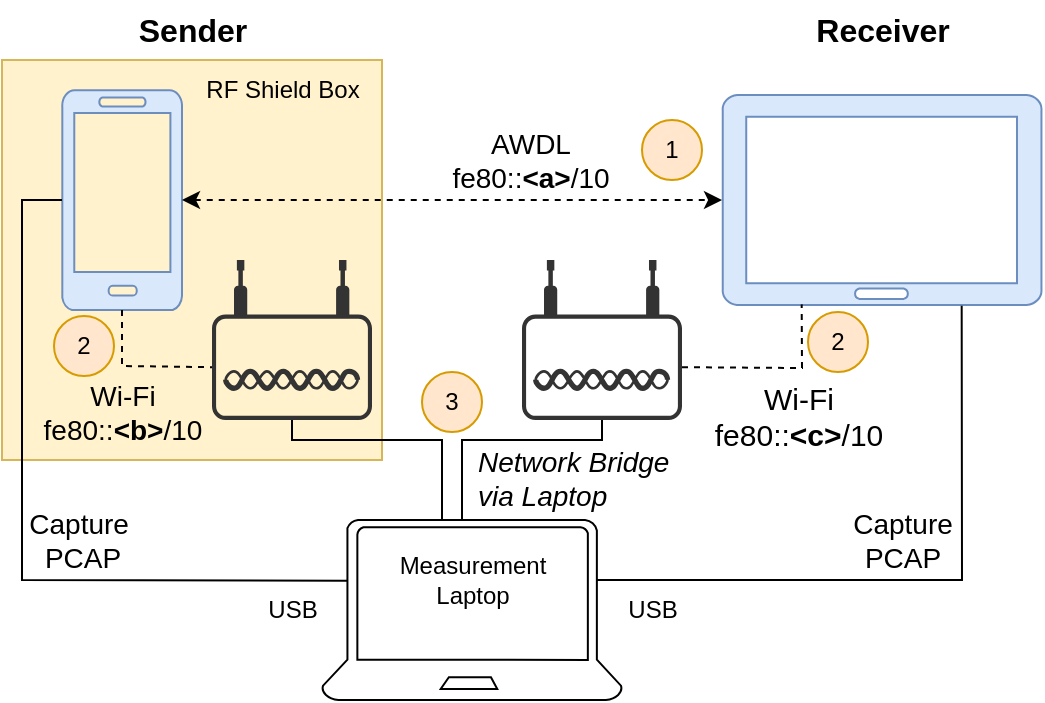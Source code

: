 <mxfile version="24.4.8" type="device">
  <diagram name="Page-1" id="tMPGpnKy-ZowUA-VL0b9">
    <mxGraphModel dx="677" dy="897" grid="1" gridSize="10" guides="1" tooltips="1" connect="1" arrows="1" fold="1" page="1" pageScale="1" pageWidth="850" pageHeight="1100" math="0" shadow="0">
      <root>
        <mxCell id="0" />
        <mxCell id="1" parent="0" />
        <mxCell id="voaq_ugr3uCPQvjhjeNq-1" value="" style="rounded=0;whiteSpace=wrap;html=1;fillColor=#fff2cc;strokeColor=#d6b656;" parent="1" vertex="1">
          <mxGeometry x="40" y="40" width="190" height="200" as="geometry" />
        </mxCell>
        <mxCell id="GLRb8waI0ZLwu5YfJsHA-3" value="" style="verticalLabelPosition=bottom;html=1;verticalAlign=top;align=center;shape=mxgraph.azure.mobile;pointerEvents=1;fillColor=#dae8fc;strokeColor=#6c8ebf;" parent="1" vertex="1">
          <mxGeometry x="70" y="55" width="60" height="110" as="geometry" />
        </mxCell>
        <mxCell id="GLRb8waI0ZLwu5YfJsHA-5" value="" style="verticalLabelPosition=bottom;html=1;verticalAlign=top;align=center;shape=mxgraph.azure.tablet;pointerEvents=1;fillColor=#dae8fc;strokeColor=#6c8ebf;" parent="1" vertex="1">
          <mxGeometry x="400" y="57.5" width="160" height="105" as="geometry" />
        </mxCell>
        <mxCell id="voaq_ugr3uCPQvjhjeNq-2" value="RF Shield Box" style="text;html=1;align=center;verticalAlign=middle;resizable=0;points=[];autosize=1;strokeColor=none;fillColor=none;" parent="1" vertex="1">
          <mxGeometry x="130" y="40" width="100" height="30" as="geometry" />
        </mxCell>
        <mxCell id="voaq_ugr3uCPQvjhjeNq-3" value="AWDL&lt;br&gt;&lt;div style=&quot;font-size: 14px;&quot;&gt;fe80::&lt;b&gt;&amp;lt;a&amp;gt;&lt;/b&gt;/10&lt;br style=&quot;font-size: 14px;&quot;&gt;&lt;/div&gt;" style="endArrow=classic;dashed=1;html=1;strokeWidth=1;rounded=0;exitX=1;exitY=0.5;exitDx=0;exitDy=0;exitPerimeter=0;entryX=0;entryY=0.5;entryDx=0;entryDy=0;entryPerimeter=0;startArrow=classic;startFill=1;endFill=1;fontStyle=0;fontSize=14;labelBorderColor=none;textShadow=0;spacingLeft=0;spacingRight=0;spacing=2;verticalAlign=bottom;" parent="1" source="GLRb8waI0ZLwu5YfJsHA-3" target="GLRb8waI0ZLwu5YfJsHA-5" edge="1">
          <mxGeometry x="0.286" width="50" height="50" relative="1" as="geometry">
            <mxPoint x="360" y="250" as="sourcePoint" />
            <mxPoint x="410" y="200" as="targetPoint" />
            <mxPoint as="offset" />
          </mxGeometry>
        </mxCell>
        <mxCell id="voaq_ugr3uCPQvjhjeNq-4" value="Sender" style="text;html=1;align=center;verticalAlign=middle;resizable=0;points=[];autosize=1;strokeColor=none;fillColor=none;fontSize=16;fontStyle=1" parent="1" vertex="1">
          <mxGeometry x="95" y="10" width="80" height="30" as="geometry" />
        </mxCell>
        <mxCell id="voaq_ugr3uCPQvjhjeNq-6" value="" style="verticalLabelPosition=bottom;html=1;verticalAlign=top;align=center;strokeColor=default;fillColor=#FFFFFF;shape=mxgraph.azure.laptop;pointerEvents=1;" parent="1" vertex="1">
          <mxGeometry x="200" y="270" width="150" height="90" as="geometry" />
        </mxCell>
        <mxCell id="voaq_ugr3uCPQvjhjeNq-8" value="&lt;div&gt;Capture&amp;nbsp;&lt;/div&gt;&lt;div&gt;PCAP&lt;/div&gt;" style="endArrow=none;html=1;rounded=0;fontSize=14;fontStyle=0;verticalAlign=bottom;labelBackgroundColor=none;entryX=0.084;entryY=0.338;entryDx=0;entryDy=0;entryPerimeter=0;" parent="1" source="GLRb8waI0ZLwu5YfJsHA-3" target="voaq_ugr3uCPQvjhjeNq-6" edge="1">
          <mxGeometry x="0.288" width="50" height="50" relative="1" as="geometry">
            <mxPoint x="360" y="220" as="sourcePoint" />
            <mxPoint x="180" y="300" as="targetPoint" />
            <Array as="points">
              <mxPoint x="50" y="110" />
              <mxPoint x="50" y="300" />
            </Array>
            <mxPoint as="offset" />
          </mxGeometry>
        </mxCell>
        <mxCell id="voaq_ugr3uCPQvjhjeNq-9" value="USB" style="text;html=1;align=center;verticalAlign=middle;resizable=0;points=[];autosize=1;strokeColor=none;fillColor=none;" parent="1" vertex="1">
          <mxGeometry x="160" y="300" width="50" height="30" as="geometry" />
        </mxCell>
        <mxCell id="voaq_ugr3uCPQvjhjeNq-10" value="Receiver" style="text;html=1;align=center;verticalAlign=middle;resizable=0;points=[];autosize=1;strokeColor=none;fillColor=none;fontSize=16;fontStyle=1" parent="1" vertex="1">
          <mxGeometry x="435" y="10" width="90" height="30" as="geometry" />
        </mxCell>
        <mxCell id="voaq_ugr3uCPQvjhjeNq-11" value="&lt;div&gt;Capture&lt;/div&gt;&lt;div&gt;PCAP&lt;/div&gt;" style="endArrow=none;html=1;rounded=0;entryX=0.749;entryY=1.003;entryDx=0;entryDy=0;entryPerimeter=0;fontStyle=0;fontSize=14;verticalAlign=bottom;labelBackgroundColor=none;exitX=0.916;exitY=0.334;exitDx=0;exitDy=0;exitPerimeter=0;" parent="1" source="voaq_ugr3uCPQvjhjeNq-6" target="GLRb8waI0ZLwu5YfJsHA-5" edge="1">
          <mxGeometry x="-0.046" width="50" height="50" relative="1" as="geometry">
            <mxPoint x="360" y="300" as="sourcePoint" />
            <mxPoint x="410" y="170" as="targetPoint" />
            <Array as="points">
              <mxPoint x="520" y="300" />
            </Array>
            <mxPoint as="offset" />
          </mxGeometry>
        </mxCell>
        <mxCell id="voaq_ugr3uCPQvjhjeNq-12" value="USB" style="text;html=1;align=center;verticalAlign=middle;resizable=0;points=[];autosize=1;strokeColor=none;fillColor=none;" parent="1" vertex="1">
          <mxGeometry x="340" y="300" width="50" height="30" as="geometry" />
        </mxCell>
        <mxCell id="voaq_ugr3uCPQvjhjeNq-13" value="&lt;div&gt;Measurement&lt;/div&gt;&lt;div&gt;Laptop&lt;br&gt;&lt;/div&gt;" style="text;html=1;align=center;verticalAlign=middle;resizable=0;points=[];autosize=1;strokeColor=none;fillColor=none;" parent="1" vertex="1">
          <mxGeometry x="225" y="280" width="100" height="40" as="geometry" />
        </mxCell>
        <mxCell id="voaq_ugr3uCPQvjhjeNq-14" value="" style="points=[[0.03,0.36,0],[0.18,0,0],[0.5,0.34,0],[0.82,0,0],[0.97,0.36,0],[1,0.67,0],[0.975,0.975,0],[0.5,1,0],[0.025,0.975,0],[0,0.67,0]];verticalLabelPosition=bottom;sketch=0;html=1;verticalAlign=top;aspect=fixed;align=center;pointerEvents=1;shape=mxgraph.cisco19.wireless_access_point;fillColor=#333333;strokeColor=none;" parent="1" vertex="1">
          <mxGeometry x="300" y="140" width="80" height="80" as="geometry" />
        </mxCell>
        <mxCell id="voaq_ugr3uCPQvjhjeNq-15" value="" style="points=[[0.03,0.36,0],[0.18,0,0],[0.5,0.34,0],[0.82,0,0],[0.97,0.36,0],[1,0.67,0],[0.975,0.975,0],[0.5,1,0],[0.025,0.975,0],[0,0.67,0]];verticalLabelPosition=bottom;sketch=0;html=1;verticalAlign=top;aspect=fixed;align=center;pointerEvents=1;shape=mxgraph.cisco19.wireless_access_point;fillColor=#333333;strokeColor=none;" parent="1" vertex="1">
          <mxGeometry x="145" y="140" width="80" height="80" as="geometry" />
        </mxCell>
        <mxCell id="voaq_ugr3uCPQvjhjeNq-16" value="&lt;div&gt;Wi-Fi&lt;br&gt;&lt;/div&gt;&lt;div&gt;fe80::&lt;b&gt;&amp;lt;c&amp;gt;&lt;/b&gt;/10&lt;br&gt;&lt;/div&gt;" style="endArrow=none;dashed=1;html=1;rounded=0;exitX=1;exitY=0.67;exitDx=0;exitDy=0;exitPerimeter=0;entryX=0.249;entryY=0.997;entryDx=0;entryDy=0;entryPerimeter=0;fontStyle=0;fontSize=15;labelBorderColor=none;textShadow=0;verticalAlign=top;" parent="1" source="voaq_ugr3uCPQvjhjeNq-14" target="GLRb8waI0ZLwu5YfJsHA-5" edge="1">
          <mxGeometry x="0.275" width="50" height="50" relative="1" as="geometry">
            <mxPoint x="360" y="290" as="sourcePoint" />
            <mxPoint x="410" y="240" as="targetPoint" />
            <Array as="points">
              <mxPoint x="440" y="194" />
            </Array>
            <mxPoint as="offset" />
          </mxGeometry>
        </mxCell>
        <mxCell id="voaq_ugr3uCPQvjhjeNq-20" value="&lt;div style=&quot;font-size: 14px;&quot;&gt;Wi-Fi&lt;br&gt;&lt;/div&gt;&lt;div style=&quot;font-size: 14px;&quot;&gt;fe80::&lt;b&gt;&amp;lt;b&amp;gt;&lt;/b&gt;/10&lt;br style=&quot;font-size: 14px;&quot;&gt;&lt;/div&gt;" style="endArrow=none;dashed=1;html=1;rounded=0;exitX=0.5;exitY=1;exitDx=0;exitDy=0;exitPerimeter=0;entryX=0;entryY=0.67;entryDx=0;entryDy=0;entryPerimeter=0;fontStyle=0;fontSize=14;labelBorderColor=none;textShadow=0;verticalAlign=top;labelBackgroundColor=none;" parent="1" source="GLRb8waI0ZLwu5YfJsHA-3" target="voaq_ugr3uCPQvjhjeNq-15" edge="1">
          <mxGeometry x="-0.229" width="50" height="50" relative="1" as="geometry">
            <mxPoint x="360" y="250" as="sourcePoint" />
            <mxPoint x="410" y="200" as="targetPoint" />
            <Array as="points">
              <mxPoint x="100" y="193" />
            </Array>
            <mxPoint as="offset" />
          </mxGeometry>
        </mxCell>
        <mxCell id="voaq_ugr3uCPQvjhjeNq-22" value="&lt;div style=&quot;font-size: 14px;&quot;&gt;Network Bridge&lt;/div&gt;&lt;div style=&quot;font-size: 14px;&quot;&gt;&lt;span style=&quot;background-color: initial;&quot;&gt;via&amp;nbsp;&lt;/span&gt;&lt;span style=&quot;background-color: initial;&quot;&gt;Laptop&lt;/span&gt;&lt;/div&gt;" style="endArrow=none;html=1;rounded=0;exitX=0.5;exitY=1;exitDx=0;exitDy=0;exitPerimeter=0;entryX=0.5;entryY=1;entryDx=0;entryDy=0;entryPerimeter=0;fontStyle=2;fontSize=14;labelBorderColor=none;textShadow=0;verticalAlign=top;labelBackgroundColor=none;spacing=-2;align=left;" parent="1" source="voaq_ugr3uCPQvjhjeNq-15" target="voaq_ugr3uCPQvjhjeNq-14" edge="1">
          <mxGeometry x="0.451" width="50" height="50" relative="1" as="geometry">
            <mxPoint x="360" y="270" as="sourcePoint" />
            <mxPoint x="330" y="230" as="targetPoint" />
            <Array as="points">
              <mxPoint x="185" y="230" />
              <mxPoint x="260" y="230" />
              <mxPoint x="260" y="270" />
              <mxPoint x="270" y="270" />
              <mxPoint x="270" y="230" />
              <mxPoint x="340" y="230" />
            </Array>
            <mxPoint as="offset" />
          </mxGeometry>
        </mxCell>
        <mxCell id="Pw6gkgZ2XI63TM83nQ-W-1" value="1" style="ellipse;whiteSpace=wrap;html=1;aspect=fixed;fillColor=#ffe6cc;strokeColor=#d79b00;" parent="1" vertex="1">
          <mxGeometry x="360" y="70" width="30" height="30" as="geometry" />
        </mxCell>
        <mxCell id="Pw6gkgZ2XI63TM83nQ-W-2" value="2" style="ellipse;whiteSpace=wrap;html=1;aspect=fixed;fillColor=#ffe6cc;strokeColor=#d79b00;" parent="1" vertex="1">
          <mxGeometry x="443" y="166" width="30" height="30" as="geometry" />
        </mxCell>
        <mxCell id="Pw6gkgZ2XI63TM83nQ-W-3" value="2" style="ellipse;whiteSpace=wrap;html=1;aspect=fixed;fillColor=#ffe6cc;strokeColor=#d79b00;" parent="1" vertex="1">
          <mxGeometry x="66" y="168" width="30" height="30" as="geometry" />
        </mxCell>
        <mxCell id="Pw6gkgZ2XI63TM83nQ-W-5" value="3" style="ellipse;whiteSpace=wrap;html=1;aspect=fixed;fillColor=#ffe6cc;strokeColor=#d79b00;" parent="1" vertex="1">
          <mxGeometry x="250" y="196" width="30" height="30" as="geometry" />
        </mxCell>
      </root>
    </mxGraphModel>
  </diagram>
</mxfile>
